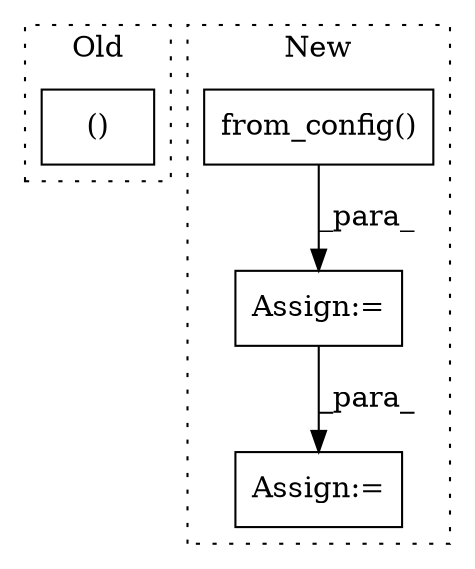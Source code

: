 digraph G {
subgraph cluster0 {
1 [label="()" a="54" s="7361" l="25" shape="box"];
label = "Old";
style="dotted";
}
subgraph cluster1 {
2 [label="from_config()" a="75" s="6654" l="150" shape="box"];
3 [label="Assign:=" a="68" s="7117" l="17" shape="box"];
4 [label="Assign:=" a="68" s="6631" l="23" shape="box"];
label = "New";
style="dotted";
}
2 -> 4 [label="_para_"];
4 -> 3 [label="_para_"];
}